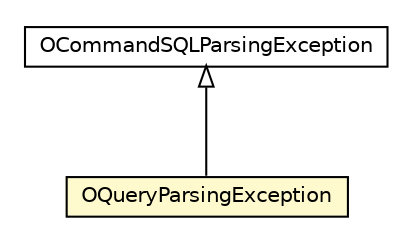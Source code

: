 #!/usr/local/bin/dot
#
# Class diagram 
# Generated by UMLGraph version R5_6-24-gf6e263 (http://www.umlgraph.org/)
#

digraph G {
	edge [fontname="Helvetica",fontsize=10,labelfontname="Helvetica",labelfontsize=10];
	node [fontname="Helvetica",fontsize=10,shape=plaintext];
	nodesep=0.25;
	ranksep=0.5;
	// com.orientechnologies.orient.core.sql.OCommandSQLParsingException
	c2926875 [label=<<table title="com.orientechnologies.orient.core.sql.OCommandSQLParsingException" border="0" cellborder="1" cellspacing="0" cellpadding="2" port="p" href="../sql/OCommandSQLParsingException.html">
		<tr><td><table border="0" cellspacing="0" cellpadding="1">
<tr><td align="center" balign="center"> OCommandSQLParsingException </td></tr>
		</table></td></tr>
		</table>>, URL="../sql/OCommandSQLParsingException.html", fontname="Helvetica", fontcolor="black", fontsize=10.0];
	// com.orientechnologies.orient.core.exception.OQueryParsingException
	c2927617 [label=<<table title="com.orientechnologies.orient.core.exception.OQueryParsingException" border="0" cellborder="1" cellspacing="0" cellpadding="2" port="p" bgcolor="lemonChiffon" href="./OQueryParsingException.html">
		<tr><td><table border="0" cellspacing="0" cellpadding="1">
<tr><td align="center" balign="center"> OQueryParsingException </td></tr>
		</table></td></tr>
		</table>>, URL="./OQueryParsingException.html", fontname="Helvetica", fontcolor="black", fontsize=10.0];
	//com.orientechnologies.orient.core.exception.OQueryParsingException extends com.orientechnologies.orient.core.sql.OCommandSQLParsingException
	c2926875:p -> c2927617:p [dir=back,arrowtail=empty];
}

